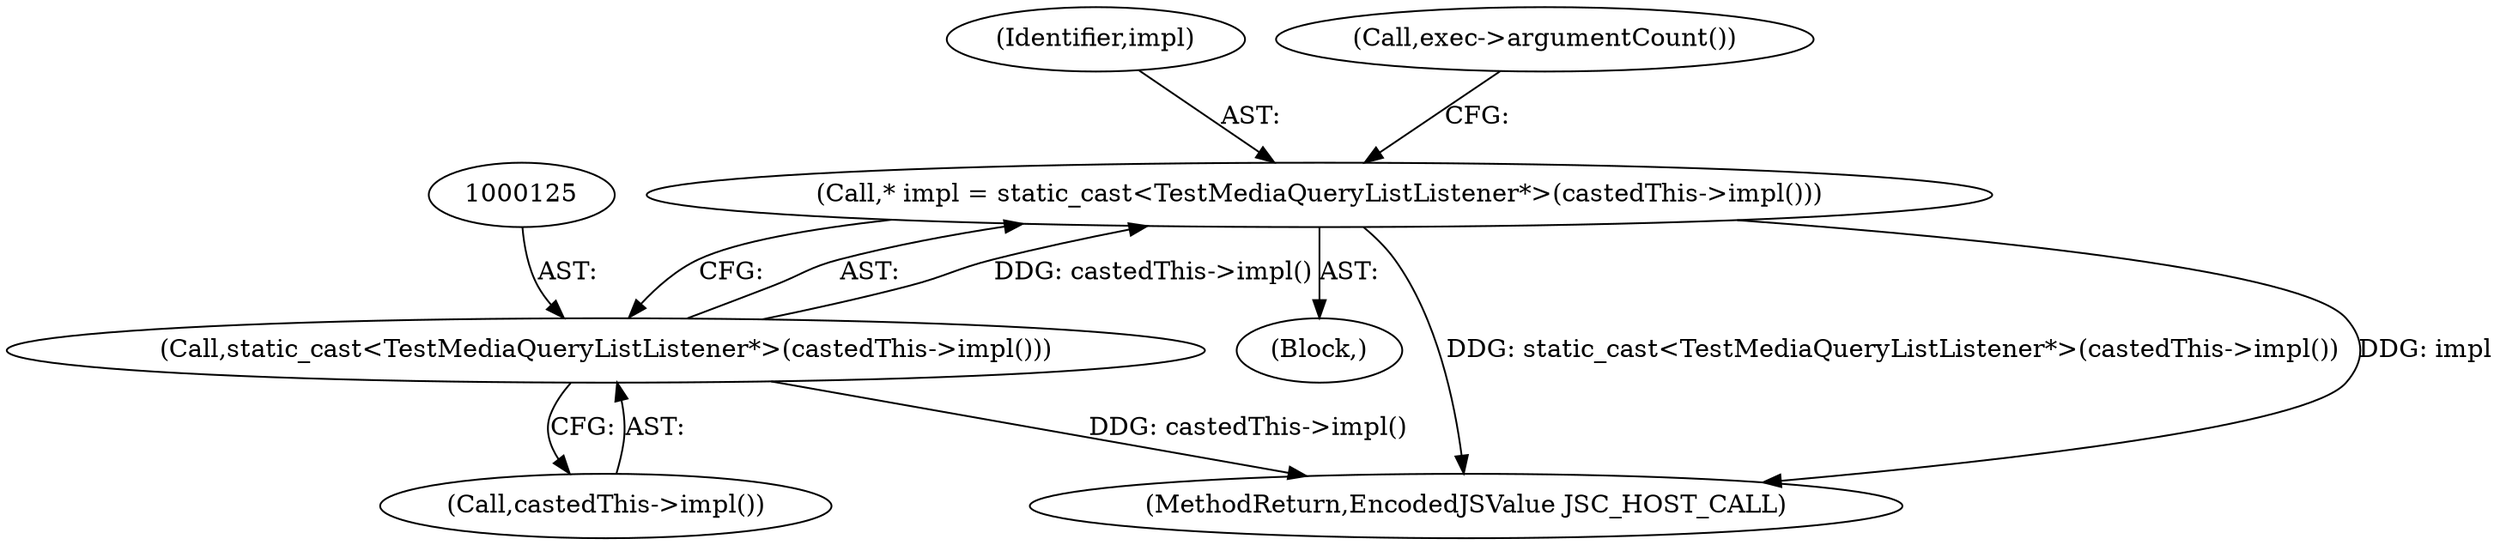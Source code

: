 digraph "0_Chrome_b944f670bb7a8a919daac497a4ea0536c954c201_18@pointer" {
"1000122" [label="(Call,* impl = static_cast<TestMediaQueryListListener*>(castedThis->impl()))"];
"1000124" [label="(Call,static_cast<TestMediaQueryListListener*>(castedThis->impl()))"];
"1000123" [label="(Identifier,impl)"];
"1000102" [label="(Block,)"];
"1000126" [label="(Call,castedThis->impl())"];
"1000124" [label="(Call,static_cast<TestMediaQueryListListener*>(castedThis->impl()))"];
"1000122" [label="(Call,* impl = static_cast<TestMediaQueryListListener*>(castedThis->impl()))"];
"1000129" [label="(Call,exec->argumentCount())"];
"1000148" [label="(MethodReturn,EncodedJSValue JSC_HOST_CALL)"];
"1000122" -> "1000102"  [label="AST: "];
"1000122" -> "1000124"  [label="CFG: "];
"1000123" -> "1000122"  [label="AST: "];
"1000124" -> "1000122"  [label="AST: "];
"1000129" -> "1000122"  [label="CFG: "];
"1000122" -> "1000148"  [label="DDG: static_cast<TestMediaQueryListListener*>(castedThis->impl())"];
"1000122" -> "1000148"  [label="DDG: impl"];
"1000124" -> "1000122"  [label="DDG: castedThis->impl()"];
"1000124" -> "1000126"  [label="CFG: "];
"1000125" -> "1000124"  [label="AST: "];
"1000126" -> "1000124"  [label="AST: "];
"1000124" -> "1000148"  [label="DDG: castedThis->impl()"];
}
